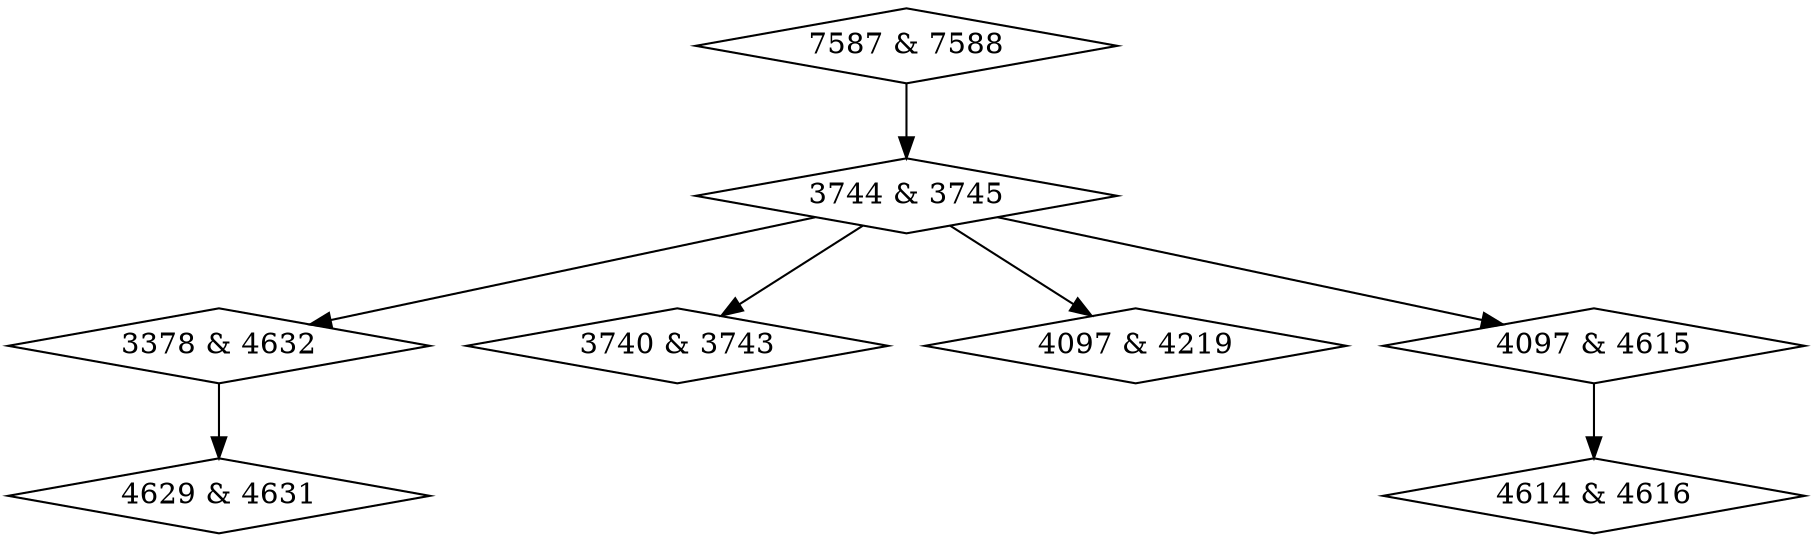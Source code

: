 digraph {
0 [label = "3378 & 4632", shape = diamond];
1 [label = "3740 & 3743", shape = diamond];
2 [label = "3744 & 3745", shape = diamond];
3 [label = "4097 & 4219", shape = diamond];
4 [label = "4097 & 4615", shape = diamond];
5 [label = "4614 & 4616", shape = diamond];
6 [label = "4629 & 4631", shape = diamond];
7 [label = "7587 & 7588", shape = diamond];
0->6;
2->0;
2->1;
2->3;
2->4;
4->5;
7->2;
}
